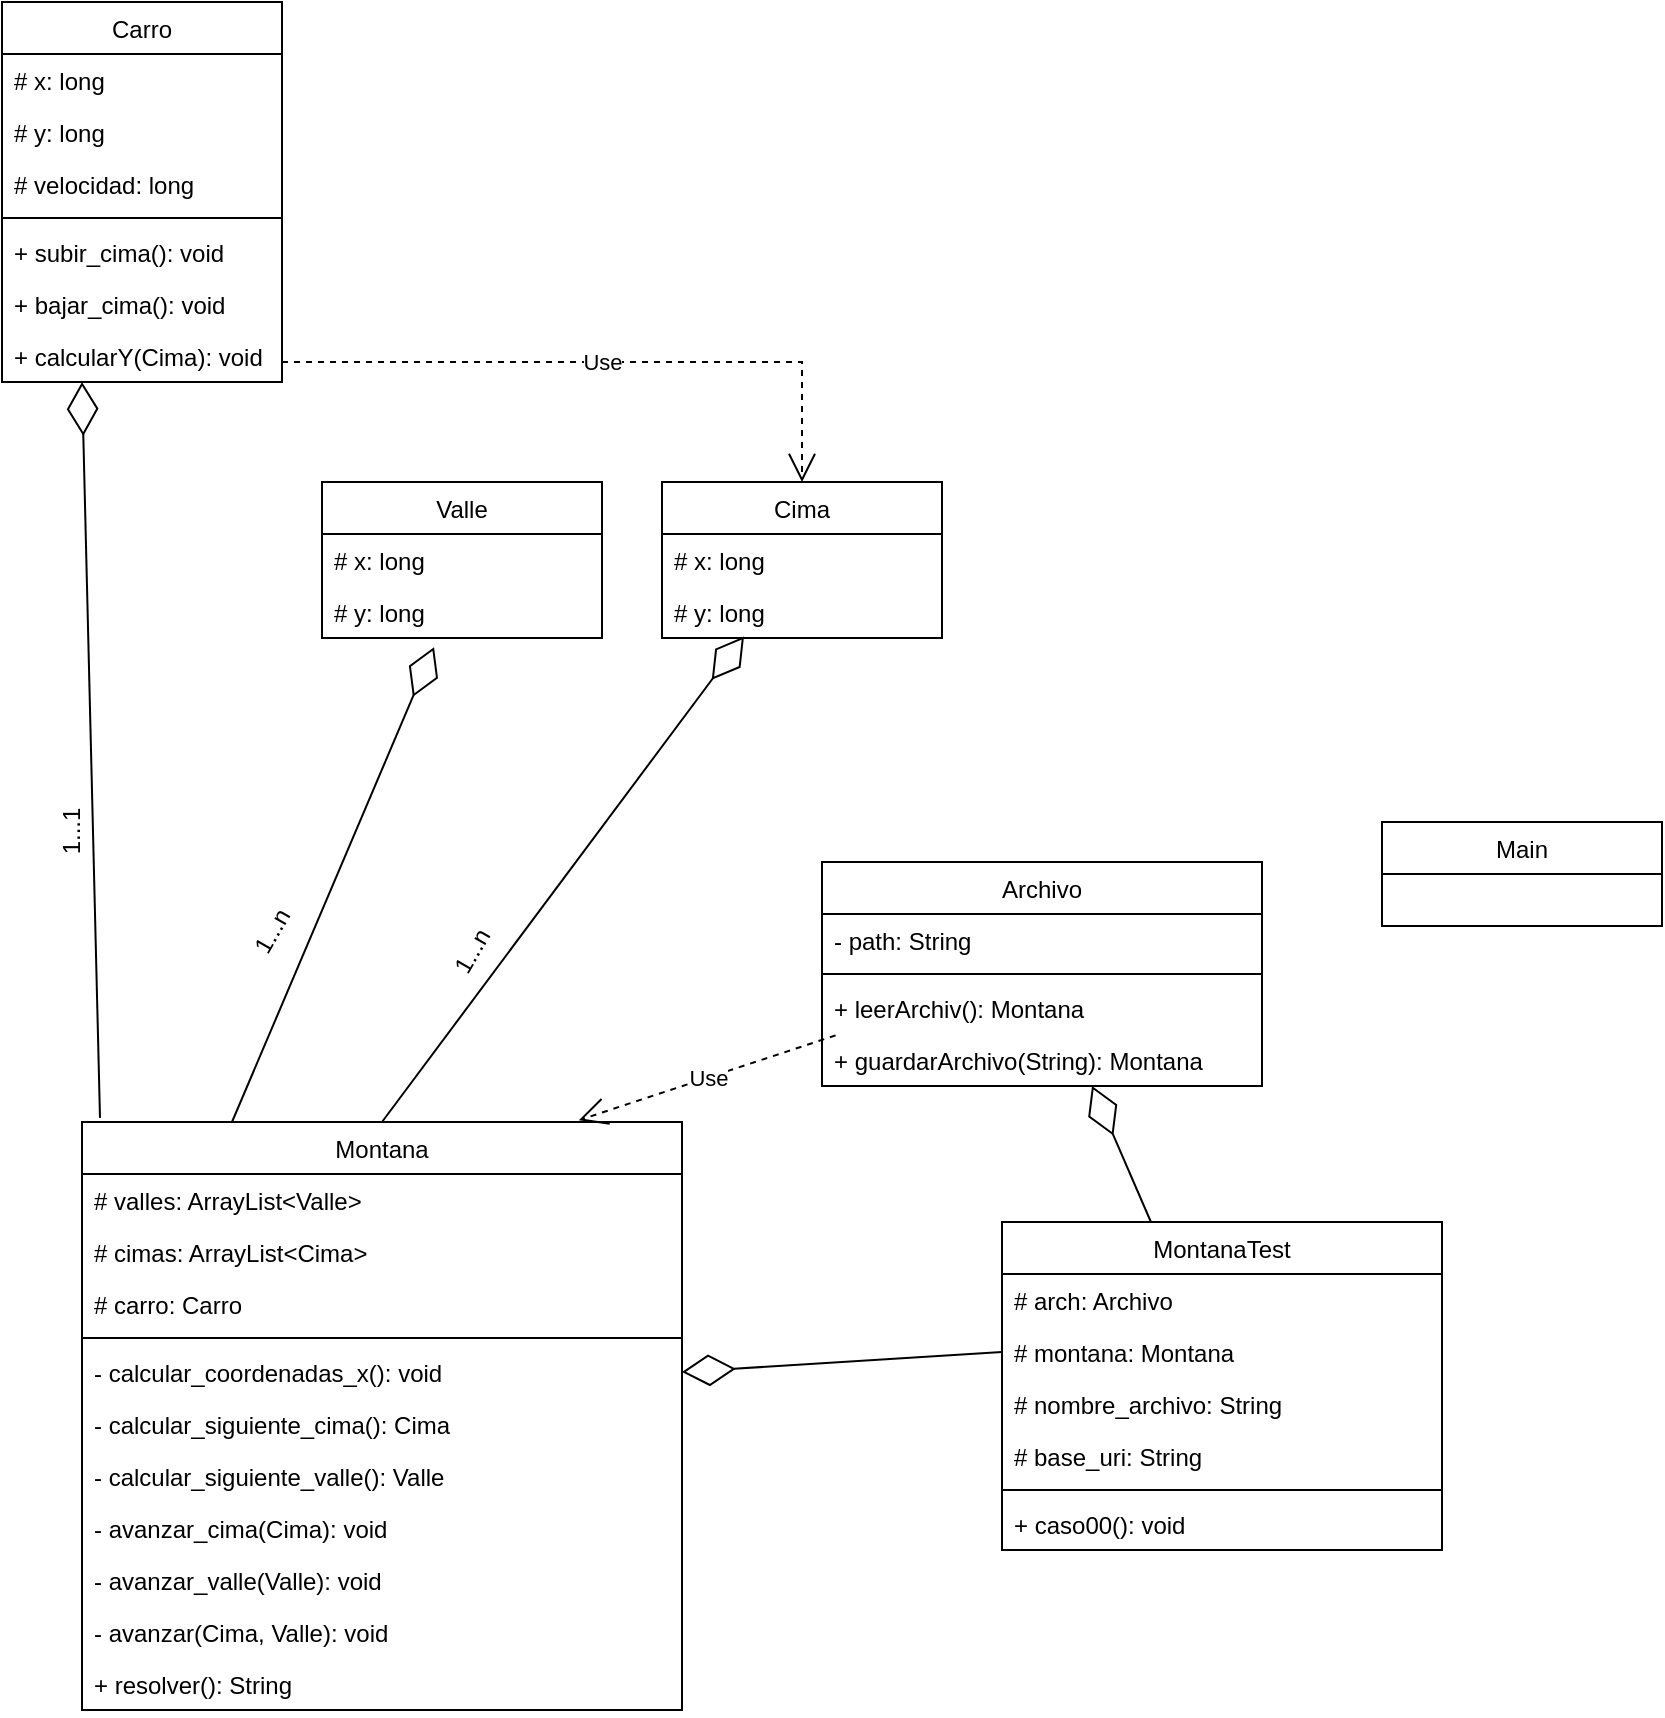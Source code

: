 <mxfile version="20.3.0" type="device"><diagram id="nkLcbOUbmNalnMIINnFs" name="Page-1"><mxGraphModel dx="770" dy="1428" grid="1" gridSize="10" guides="1" tooltips="1" connect="1" arrows="1" fold="1" page="1" pageScale="1" pageWidth="4681" pageHeight="3300" math="0" shadow="0"><root><mxCell id="ENcRcuUF3LUkh8srEQFf-0"/><mxCell id="ENcRcuUF3LUkh8srEQFf-1" parent="ENcRcuUF3LUkh8srEQFf-0"/><mxCell id="wQoIq4pM0UlcMuh3uKzC-0" value="Carro" style="swimlane;fontStyle=0;childLayout=stackLayout;horizontal=1;startSize=26;fillColor=none;horizontalStack=0;resizeParent=1;resizeParentMax=0;resizeLast=0;collapsible=1;marginBottom=0;" vertex="1" parent="ENcRcuUF3LUkh8srEQFf-1"><mxGeometry x="40" y="80" width="140" height="190" as="geometry"/></mxCell><mxCell id="wQoIq4pM0UlcMuh3uKzC-3" value="# x: long" style="text;strokeColor=none;fillColor=none;align=left;verticalAlign=top;spacingLeft=4;spacingRight=4;overflow=hidden;rotatable=0;points=[[0,0.5],[1,0.5]];portConstraint=eastwest;" vertex="1" parent="wQoIq4pM0UlcMuh3uKzC-0"><mxGeometry y="26" width="140" height="26" as="geometry"/></mxCell><mxCell id="wQoIq4pM0UlcMuh3uKzC-4" value="# y: long" style="text;strokeColor=none;fillColor=none;align=left;verticalAlign=top;spacingLeft=4;spacingRight=4;overflow=hidden;rotatable=0;points=[[0,0.5],[1,0.5]];portConstraint=eastwest;" vertex="1" parent="wQoIq4pM0UlcMuh3uKzC-0"><mxGeometry y="52" width="140" height="26" as="geometry"/></mxCell><mxCell id="wQoIq4pM0UlcMuh3uKzC-5" value="# velocidad: long" style="text;strokeColor=none;fillColor=none;align=left;verticalAlign=top;spacingLeft=4;spacingRight=4;overflow=hidden;rotatable=0;points=[[0,0.5],[1,0.5]];portConstraint=eastwest;" vertex="1" parent="wQoIq4pM0UlcMuh3uKzC-0"><mxGeometry y="78" width="140" height="26" as="geometry"/></mxCell><mxCell id="wQoIq4pM0UlcMuh3uKzC-13" value="" style="line;strokeWidth=1;fillColor=none;align=left;verticalAlign=middle;spacingTop=-1;spacingLeft=3;spacingRight=3;rotatable=0;labelPosition=right;points=[];portConstraint=eastwest;strokeColor=inherit;" vertex="1" parent="wQoIq4pM0UlcMuh3uKzC-0"><mxGeometry y="104" width="140" height="8" as="geometry"/></mxCell><mxCell id="wQoIq4pM0UlcMuh3uKzC-14" value="+ subir_cima(): void" style="text;strokeColor=none;fillColor=none;align=left;verticalAlign=top;spacingLeft=4;spacingRight=4;overflow=hidden;rotatable=0;points=[[0,0.5],[1,0.5]];portConstraint=eastwest;" vertex="1" parent="wQoIq4pM0UlcMuh3uKzC-0"><mxGeometry y="112" width="140" height="26" as="geometry"/></mxCell><mxCell id="wQoIq4pM0UlcMuh3uKzC-15" value="+ bajar_cima(): void" style="text;strokeColor=none;fillColor=none;align=left;verticalAlign=top;spacingLeft=4;spacingRight=4;overflow=hidden;rotatable=0;points=[[0,0.5],[1,0.5]];portConstraint=eastwest;" vertex="1" parent="wQoIq4pM0UlcMuh3uKzC-0"><mxGeometry y="138" width="140" height="26" as="geometry"/></mxCell><mxCell id="wQoIq4pM0UlcMuh3uKzC-16" value="+ calcularY(Cima): void" style="text;strokeColor=none;fillColor=none;align=left;verticalAlign=top;spacingLeft=4;spacingRight=4;overflow=hidden;rotatable=0;points=[[0,0.5],[1,0.5]];portConstraint=eastwest;" vertex="1" parent="wQoIq4pM0UlcMuh3uKzC-0"><mxGeometry y="164" width="140" height="26" as="geometry"/></mxCell><mxCell id="wQoIq4pM0UlcMuh3uKzC-6" value="Valle" style="swimlane;fontStyle=0;childLayout=stackLayout;horizontal=1;startSize=26;fillColor=none;horizontalStack=0;resizeParent=1;resizeParentMax=0;resizeLast=0;collapsible=1;marginBottom=0;" vertex="1" parent="ENcRcuUF3LUkh8srEQFf-1"><mxGeometry x="200" y="320" width="140" height="78" as="geometry"/></mxCell><mxCell id="wQoIq4pM0UlcMuh3uKzC-7" value="# x: long" style="text;strokeColor=none;fillColor=none;align=left;verticalAlign=top;spacingLeft=4;spacingRight=4;overflow=hidden;rotatable=0;points=[[0,0.5],[1,0.5]];portConstraint=eastwest;" vertex="1" parent="wQoIq4pM0UlcMuh3uKzC-6"><mxGeometry y="26" width="140" height="26" as="geometry"/></mxCell><mxCell id="wQoIq4pM0UlcMuh3uKzC-8" value="# y: long" style="text;strokeColor=none;fillColor=none;align=left;verticalAlign=top;spacingLeft=4;spacingRight=4;overflow=hidden;rotatable=0;points=[[0,0.5],[1,0.5]];portConstraint=eastwest;" vertex="1" parent="wQoIq4pM0UlcMuh3uKzC-6"><mxGeometry y="52" width="140" height="26" as="geometry"/></mxCell><mxCell id="wQoIq4pM0UlcMuh3uKzC-10" value="Cima" style="swimlane;fontStyle=0;childLayout=stackLayout;horizontal=1;startSize=26;fillColor=none;horizontalStack=0;resizeParent=1;resizeParentMax=0;resizeLast=0;collapsible=1;marginBottom=0;" vertex="1" parent="ENcRcuUF3LUkh8srEQFf-1"><mxGeometry x="370" y="320" width="140" height="78" as="geometry"/></mxCell><mxCell id="wQoIq4pM0UlcMuh3uKzC-11" value="# x: long" style="text;strokeColor=none;fillColor=none;align=left;verticalAlign=top;spacingLeft=4;spacingRight=4;overflow=hidden;rotatable=0;points=[[0,0.5],[1,0.5]];portConstraint=eastwest;" vertex="1" parent="wQoIq4pM0UlcMuh3uKzC-10"><mxGeometry y="26" width="140" height="26" as="geometry"/></mxCell><mxCell id="wQoIq4pM0UlcMuh3uKzC-12" value="# y: long" style="text;strokeColor=none;fillColor=none;align=left;verticalAlign=top;spacingLeft=4;spacingRight=4;overflow=hidden;rotatable=0;points=[[0,0.5],[1,0.5]];portConstraint=eastwest;" vertex="1" parent="wQoIq4pM0UlcMuh3uKzC-10"><mxGeometry y="52" width="140" height="26" as="geometry"/></mxCell><mxCell id="wQoIq4pM0UlcMuh3uKzC-17" value="Montana" style="swimlane;fontStyle=0;childLayout=stackLayout;horizontal=1;startSize=26;fillColor=none;horizontalStack=0;resizeParent=1;resizeParentMax=0;resizeLast=0;collapsible=1;marginBottom=0;" vertex="1" parent="ENcRcuUF3LUkh8srEQFf-1"><mxGeometry x="80" y="640" width="300" height="294" as="geometry"/></mxCell><mxCell id="wQoIq4pM0UlcMuh3uKzC-18" value="# valles: ArrayList&lt;Valle&gt;" style="text;strokeColor=none;fillColor=none;align=left;verticalAlign=top;spacingLeft=4;spacingRight=4;overflow=hidden;rotatable=0;points=[[0,0.5],[1,0.5]];portConstraint=eastwest;" vertex="1" parent="wQoIq4pM0UlcMuh3uKzC-17"><mxGeometry y="26" width="300" height="26" as="geometry"/></mxCell><mxCell id="wQoIq4pM0UlcMuh3uKzC-19" value="# cimas: ArrayList&lt;Cima&gt;" style="text;strokeColor=none;fillColor=none;align=left;verticalAlign=top;spacingLeft=4;spacingRight=4;overflow=hidden;rotatable=0;points=[[0,0.5],[1,0.5]];portConstraint=eastwest;" vertex="1" parent="wQoIq4pM0UlcMuh3uKzC-17"><mxGeometry y="52" width="300" height="26" as="geometry"/></mxCell><mxCell id="wQoIq4pM0UlcMuh3uKzC-26" value="# carro: Carro" style="text;strokeColor=none;fillColor=none;align=left;verticalAlign=top;spacingLeft=4;spacingRight=4;overflow=hidden;rotatable=0;points=[[0,0.5],[1,0.5]];portConstraint=eastwest;" vertex="1" parent="wQoIq4pM0UlcMuh3uKzC-17"><mxGeometry y="78" width="300" height="26" as="geometry"/></mxCell><mxCell id="wQoIq4pM0UlcMuh3uKzC-27" value="" style="line;strokeWidth=1;fillColor=none;align=left;verticalAlign=middle;spacingTop=-1;spacingLeft=3;spacingRight=3;rotatable=0;labelPosition=right;points=[];portConstraint=eastwest;strokeColor=inherit;" vertex="1" parent="wQoIq4pM0UlcMuh3uKzC-17"><mxGeometry y="104" width="300" height="8" as="geometry"/></mxCell><mxCell id="wQoIq4pM0UlcMuh3uKzC-28" value="- calcular_coordenadas_x(): void" style="text;strokeColor=none;fillColor=none;align=left;verticalAlign=top;spacingLeft=4;spacingRight=4;overflow=hidden;rotatable=0;points=[[0,0.5],[1,0.5]];portConstraint=eastwest;" vertex="1" parent="wQoIq4pM0UlcMuh3uKzC-17"><mxGeometry y="112" width="300" height="26" as="geometry"/></mxCell><mxCell id="wQoIq4pM0UlcMuh3uKzC-29" value="- calcular_siguiente_cima(): Cima" style="text;strokeColor=none;fillColor=none;align=left;verticalAlign=top;spacingLeft=4;spacingRight=4;overflow=hidden;rotatable=0;points=[[0,0.5],[1,0.5]];portConstraint=eastwest;" vertex="1" parent="wQoIq4pM0UlcMuh3uKzC-17"><mxGeometry y="138" width="300" height="26" as="geometry"/></mxCell><mxCell id="wQoIq4pM0UlcMuh3uKzC-30" value="- calcular_siguiente_valle(): Valle" style="text;strokeColor=none;fillColor=none;align=left;verticalAlign=top;spacingLeft=4;spacingRight=4;overflow=hidden;rotatable=0;points=[[0,0.5],[1,0.5]];portConstraint=eastwest;" vertex="1" parent="wQoIq4pM0UlcMuh3uKzC-17"><mxGeometry y="164" width="300" height="26" as="geometry"/></mxCell><mxCell id="wQoIq4pM0UlcMuh3uKzC-31" value="- avanzar_cima(Cima): void" style="text;strokeColor=none;fillColor=none;align=left;verticalAlign=top;spacingLeft=4;spacingRight=4;overflow=hidden;rotatable=0;points=[[0,0.5],[1,0.5]];portConstraint=eastwest;" vertex="1" parent="wQoIq4pM0UlcMuh3uKzC-17"><mxGeometry y="190" width="300" height="26" as="geometry"/></mxCell><mxCell id="wQoIq4pM0UlcMuh3uKzC-32" value="- avanzar_valle(Valle): void" style="text;strokeColor=none;fillColor=none;align=left;verticalAlign=top;spacingLeft=4;spacingRight=4;overflow=hidden;rotatable=0;points=[[0,0.5],[1,0.5]];portConstraint=eastwest;" vertex="1" parent="wQoIq4pM0UlcMuh3uKzC-17"><mxGeometry y="216" width="300" height="26" as="geometry"/></mxCell><mxCell id="wQoIq4pM0UlcMuh3uKzC-33" value="- avanzar(Cima, Valle): void" style="text;strokeColor=none;fillColor=none;align=left;verticalAlign=top;spacingLeft=4;spacingRight=4;overflow=hidden;rotatable=0;points=[[0,0.5],[1,0.5]];portConstraint=eastwest;" vertex="1" parent="wQoIq4pM0UlcMuh3uKzC-17"><mxGeometry y="242" width="300" height="26" as="geometry"/></mxCell><mxCell id="wQoIq4pM0UlcMuh3uKzC-34" value="+ resolver(): String" style="text;strokeColor=none;fillColor=none;align=left;verticalAlign=top;spacingLeft=4;spacingRight=4;overflow=hidden;rotatable=0;points=[[0,0.5],[1,0.5]];portConstraint=eastwest;" vertex="1" parent="wQoIq4pM0UlcMuh3uKzC-17"><mxGeometry y="268" width="300" height="26" as="geometry"/></mxCell><mxCell id="wQoIq4pM0UlcMuh3uKzC-20" value="Archivo" style="swimlane;fontStyle=0;childLayout=stackLayout;horizontal=1;startSize=26;fillColor=none;horizontalStack=0;resizeParent=1;resizeParentMax=0;resizeLast=0;collapsible=1;marginBottom=0;" vertex="1" parent="ENcRcuUF3LUkh8srEQFf-1"><mxGeometry x="450" y="510" width="220" height="112" as="geometry"/></mxCell><mxCell id="wQoIq4pM0UlcMuh3uKzC-21" value="- path: String" style="text;strokeColor=none;fillColor=none;align=left;verticalAlign=top;spacingLeft=4;spacingRight=4;overflow=hidden;rotatable=0;points=[[0,0.5],[1,0.5]];portConstraint=eastwest;" vertex="1" parent="wQoIq4pM0UlcMuh3uKzC-20"><mxGeometry y="26" width="220" height="26" as="geometry"/></mxCell><mxCell id="wQoIq4pM0UlcMuh3uKzC-35" value="" style="line;strokeWidth=1;fillColor=none;align=left;verticalAlign=middle;spacingTop=-1;spacingLeft=3;spacingRight=3;rotatable=0;labelPosition=right;points=[];portConstraint=eastwest;strokeColor=inherit;" vertex="1" parent="wQoIq4pM0UlcMuh3uKzC-20"><mxGeometry y="52" width="220" height="8" as="geometry"/></mxCell><mxCell id="wQoIq4pM0UlcMuh3uKzC-36" value="+ leerArchiv(): Montana" style="text;strokeColor=none;fillColor=none;align=left;verticalAlign=top;spacingLeft=4;spacingRight=4;overflow=hidden;rotatable=0;points=[[0,0.5],[1,0.5]];portConstraint=eastwest;" vertex="1" parent="wQoIq4pM0UlcMuh3uKzC-20"><mxGeometry y="60" width="220" height="26" as="geometry"/></mxCell><mxCell id="wQoIq4pM0UlcMuh3uKzC-37" value="+ guardarArchivo(String): Montana" style="text;strokeColor=none;fillColor=none;align=left;verticalAlign=top;spacingLeft=4;spacingRight=4;overflow=hidden;rotatable=0;points=[[0,0.5],[1,0.5]];portConstraint=eastwest;" vertex="1" parent="wQoIq4pM0UlcMuh3uKzC-20"><mxGeometry y="86" width="220" height="26" as="geometry"/></mxCell><mxCell id="wQoIq4pM0UlcMuh3uKzC-23" value="Main" style="swimlane;fontStyle=0;childLayout=stackLayout;horizontal=1;startSize=26;fillColor=none;horizontalStack=0;resizeParent=1;resizeParentMax=0;resizeLast=0;collapsible=1;marginBottom=0;" vertex="1" parent="ENcRcuUF3LUkh8srEQFf-1"><mxGeometry x="730" y="490" width="140" height="52" as="geometry"/></mxCell><mxCell id="wQoIq4pM0UlcMuh3uKzC-39" value="MontanaTest" style="swimlane;fontStyle=0;childLayout=stackLayout;horizontal=1;startSize=26;fillColor=none;horizontalStack=0;resizeParent=1;resizeParentMax=0;resizeLast=0;collapsible=1;marginBottom=0;" vertex="1" parent="ENcRcuUF3LUkh8srEQFf-1"><mxGeometry x="540" y="690" width="220" height="164" as="geometry"/></mxCell><mxCell id="wQoIq4pM0UlcMuh3uKzC-40" value="# arch: Archivo" style="text;strokeColor=none;fillColor=none;align=left;verticalAlign=top;spacingLeft=4;spacingRight=4;overflow=hidden;rotatable=0;points=[[0,0.5],[1,0.5]];portConstraint=eastwest;" vertex="1" parent="wQoIq4pM0UlcMuh3uKzC-39"><mxGeometry y="26" width="220" height="26" as="geometry"/></mxCell><mxCell id="wQoIq4pM0UlcMuh3uKzC-44" value="# montana: Montana" style="text;strokeColor=none;fillColor=none;align=left;verticalAlign=top;spacingLeft=4;spacingRight=4;overflow=hidden;rotatable=0;points=[[0,0.5],[1,0.5]];portConstraint=eastwest;" vertex="1" parent="wQoIq4pM0UlcMuh3uKzC-39"><mxGeometry y="52" width="220" height="26" as="geometry"/></mxCell><mxCell id="wQoIq4pM0UlcMuh3uKzC-45" value="# nombre_archivo: String" style="text;strokeColor=none;fillColor=none;align=left;verticalAlign=top;spacingLeft=4;spacingRight=4;overflow=hidden;rotatable=0;points=[[0,0.5],[1,0.5]];portConstraint=eastwest;" vertex="1" parent="wQoIq4pM0UlcMuh3uKzC-39"><mxGeometry y="78" width="220" height="26" as="geometry"/></mxCell><mxCell id="wQoIq4pM0UlcMuh3uKzC-46" value="# base_uri: String" style="text;strokeColor=none;fillColor=none;align=left;verticalAlign=top;spacingLeft=4;spacingRight=4;overflow=hidden;rotatable=0;points=[[0,0.5],[1,0.5]];portConstraint=eastwest;" vertex="1" parent="wQoIq4pM0UlcMuh3uKzC-39"><mxGeometry y="104" width="220" height="26" as="geometry"/></mxCell><mxCell id="wQoIq4pM0UlcMuh3uKzC-41" value="" style="line;strokeWidth=1;fillColor=none;align=left;verticalAlign=middle;spacingTop=-1;spacingLeft=3;spacingRight=3;rotatable=0;labelPosition=right;points=[];portConstraint=eastwest;strokeColor=inherit;" vertex="1" parent="wQoIq4pM0UlcMuh3uKzC-39"><mxGeometry y="130" width="220" height="8" as="geometry"/></mxCell><mxCell id="wQoIq4pM0UlcMuh3uKzC-42" value="+ caso00(): void" style="text;strokeColor=none;fillColor=none;align=left;verticalAlign=top;spacingLeft=4;spacingRight=4;overflow=hidden;rotatable=0;points=[[0,0.5],[1,0.5]];portConstraint=eastwest;" vertex="1" parent="wQoIq4pM0UlcMuh3uKzC-39"><mxGeometry y="138" width="220" height="26" as="geometry"/></mxCell><mxCell id="wQoIq4pM0UlcMuh3uKzC-47" value="Use" style="endArrow=open;endSize=12;dashed=1;html=1;rounded=0;entryX=0.5;entryY=0;entryDx=0;entryDy=0;" edge="1" parent="ENcRcuUF3LUkh8srEQFf-1" target="wQoIq4pM0UlcMuh3uKzC-10"><mxGeometry width="160" relative="1" as="geometry"><mxPoint x="180" y="260" as="sourcePoint"/><mxPoint x="340" y="260" as="targetPoint"/><Array as="points"><mxPoint x="440" y="260"/></Array></mxGeometry></mxCell><mxCell id="wQoIq4pM0UlcMuh3uKzC-48" value="" style="endArrow=diamondThin;endFill=0;endSize=24;html=1;rounded=0;entryX=0.4;entryY=1.176;entryDx=0;entryDy=0;entryPerimeter=0;exitX=0.25;exitY=0;exitDx=0;exitDy=0;" edge="1" parent="ENcRcuUF3LUkh8srEQFf-1" source="wQoIq4pM0UlcMuh3uKzC-17" target="wQoIq4pM0UlcMuh3uKzC-8"><mxGeometry width="160" relative="1" as="geometry"><mxPoint x="110" y="550" as="sourcePoint"/><mxPoint x="270" y="550" as="targetPoint"/></mxGeometry></mxCell><mxCell id="wQoIq4pM0UlcMuh3uKzC-49" value="" style="endArrow=diamondThin;endFill=0;endSize=24;html=1;rounded=0;entryX=0.4;entryY=1.176;entryDx=0;entryDy=0;entryPerimeter=0;exitX=0.5;exitY=0;exitDx=0;exitDy=0;" edge="1" parent="ENcRcuUF3LUkh8srEQFf-1" source="wQoIq4pM0UlcMuh3uKzC-17"><mxGeometry width="160" relative="1" as="geometry"><mxPoint x="310" y="634.71" as="sourcePoint"/><mxPoint x="411" y="397.286" as="targetPoint"/></mxGeometry></mxCell><mxCell id="wQoIq4pM0UlcMuh3uKzC-50" value="1...n" style="text;html=1;align=center;verticalAlign=middle;resizable=0;points=[];autosize=1;strokeColor=none;fillColor=none;rotation=-60;" vertex="1" parent="ENcRcuUF3LUkh8srEQFf-1"><mxGeometry x="150" y="530" width="50" height="30" as="geometry"/></mxCell><mxCell id="wQoIq4pM0UlcMuh3uKzC-51" value="1...n" style="text;html=1;align=center;verticalAlign=middle;resizable=0;points=[];autosize=1;strokeColor=none;fillColor=none;rotation=-60;" vertex="1" parent="ENcRcuUF3LUkh8srEQFf-1"><mxGeometry x="250" y="540" width="50" height="30" as="geometry"/></mxCell><mxCell id="wQoIq4pM0UlcMuh3uKzC-52" value="" style="endArrow=diamondThin;endFill=0;endSize=24;html=1;rounded=0;entryX=0.4;entryY=1.176;entryDx=0;entryDy=0;entryPerimeter=0;exitX=0.03;exitY=-0.007;exitDx=0;exitDy=0;exitPerimeter=0;" edge="1" parent="ENcRcuUF3LUkh8srEQFf-1" source="wQoIq4pM0UlcMuh3uKzC-17"><mxGeometry width="160" relative="1" as="geometry"><mxPoint x="-21" y="507.42" as="sourcePoint"/><mxPoint x="80" y="269.996" as="targetPoint"/></mxGeometry></mxCell><mxCell id="wQoIq4pM0UlcMuh3uKzC-53" value="1...1" style="text;html=1;align=center;verticalAlign=middle;resizable=0;points=[];autosize=1;strokeColor=none;fillColor=none;rotation=-90;" vertex="1" parent="ENcRcuUF3LUkh8srEQFf-1"><mxGeometry x="50" y="480" width="50" height="30" as="geometry"/></mxCell><mxCell id="wQoIq4pM0UlcMuh3uKzC-54" value="Use" style="endArrow=open;endSize=12;dashed=1;html=1;rounded=0;entryX=0.798;entryY=-0.003;entryDx=0;entryDy=0;entryPerimeter=0;exitX=-0.01;exitY=0.027;exitDx=0;exitDy=0;exitPerimeter=0;" edge="1" parent="ENcRcuUF3LUkh8srEQFf-1"><mxGeometry width="160" relative="1" as="geometry"><mxPoint x="456.8" y="596.702" as="sourcePoint"/><mxPoint x="328.4" y="639.118" as="targetPoint"/></mxGeometry></mxCell><mxCell id="wQoIq4pM0UlcMuh3uKzC-55" value="" style="endArrow=diamondThin;endFill=0;endSize=24;html=1;rounded=0;" edge="1" parent="ENcRcuUF3LUkh8srEQFf-1" source="wQoIq4pM0UlcMuh3uKzC-39"><mxGeometry width="160" relative="1" as="geometry"><mxPoint x="535" y="734.71" as="sourcePoint"/><mxPoint x="585" y="622" as="targetPoint"/></mxGeometry></mxCell><mxCell id="wQoIq4pM0UlcMuh3uKzC-57" value="" style="endArrow=diamondThin;endFill=0;endSize=24;html=1;rounded=0;entryX=1;entryY=0.5;entryDx=0;entryDy=0;exitX=0;exitY=0.5;exitDx=0;exitDy=0;" edge="1" parent="ENcRcuUF3LUkh8srEQFf-1" source="wQoIq4pM0UlcMuh3uKzC-44" target="wQoIq4pM0UlcMuh3uKzC-28"><mxGeometry width="160" relative="1" as="geometry"><mxPoint x="479.467" y="778" as="sourcePoint"/><mxPoint x="450" y="710.0" as="targetPoint"/></mxGeometry></mxCell></root></mxGraphModel></diagram></mxfile>